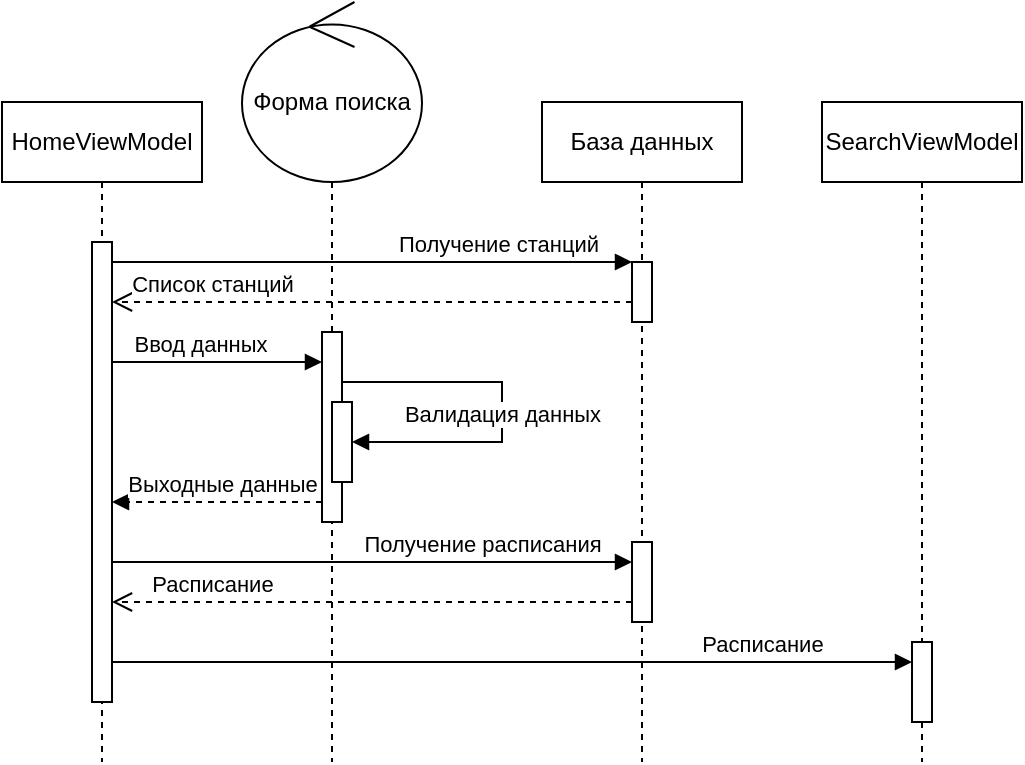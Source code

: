 <mxfile>
    <diagram id="BL9GAvoY1ArBCgM1eiwT" name="Page-1">
        <mxGraphModel dx="1026" dy="529" grid="1" gridSize="10" guides="1" tooltips="1" connect="1" arrows="1" fold="1" page="1" pageScale="1" pageWidth="850" pageHeight="1100" math="0" shadow="0">
            <root>
                <mxCell id="0"/>
                <mxCell id="1" parent="0"/>
                <mxCell id="2" value="HomeViewModel" style="shape=umlLifeline;perimeter=lifelinePerimeter;whiteSpace=wrap;html=1;container=0;dropTarget=0;collapsible=0;recursiveResize=0;outlineConnect=0;portConstraint=eastwest;newEdgeStyle={&quot;edgeStyle&quot;:&quot;elbowEdgeStyle&quot;,&quot;elbow&quot;:&quot;vertical&quot;,&quot;curved&quot;:0,&quot;rounded&quot;:0};" vertex="1" parent="1">
                    <mxGeometry x="270" y="150" width="100" height="330" as="geometry"/>
                </mxCell>
                <mxCell id="3" value="&lt;span style=&quot;color: rgba(0, 0, 0, 0); font-family: monospace; font-size: 0px; text-align: start;&quot;&gt;%3CmxGraphModel%3E%3Croot%3E%3CmxCell%20id%3D%220%22%2F%3E%3CmxCell%20id%3D%221%22%20parent%3D%220%22%2F%3E%3CmxCell%20id%3D%222%22%20value%3D%22dispatch%22%20style%3D%22html%3D1%3BverticalAlign%3Dbottom%3BendArrow%3Dblock%3BedgeStyle%3DelbowEdgeStyle%3Belbow%3Dvertical%3Bcurved%3D0%3Brounded%3D0%3B%22%20edge%3D%221%22%20parent%3D%221%22%3E%3CmxGeometry%20relative%3D%221%22%20as%3D%22geometry%22%3E%3CmxPoint%20x%3D%22530%22%20y%3D%22230%22%20as%3D%22sourcePoint%22%2F%3E%3CArray%20as%3D%22points%22%3E%3CmxPoint%20x%3D%22610%22%20y%3D%22230%22%2F%3E%3C%2FArray%3E%3CmxPoint%20x%3D%22675%22%20y%3D%22230%22%20as%3D%22targetPoint%22%2F%3E%3C%2FmxGeometry%3E%3C%2FmxCell%3E%3C%2Froot%3E%3C%2FmxGraphModel%3E&lt;/span&gt;" style="html=1;points=[];perimeter=orthogonalPerimeter;outlineConnect=0;targetShapes=umlLifeline;portConstraint=eastwest;newEdgeStyle={&quot;edgeStyle&quot;:&quot;elbowEdgeStyle&quot;,&quot;elbow&quot;:&quot;vertical&quot;,&quot;curved&quot;:0,&quot;rounded&quot;:0};" vertex="1" parent="2">
                    <mxGeometry x="45" y="70" width="10" height="230" as="geometry"/>
                </mxCell>
                <mxCell id="6" value="База данных" style="shape=umlLifeline;perimeter=lifelinePerimeter;whiteSpace=wrap;html=1;container=0;dropTarget=0;collapsible=0;recursiveResize=0;outlineConnect=0;portConstraint=eastwest;newEdgeStyle={&quot;edgeStyle&quot;:&quot;elbowEdgeStyle&quot;,&quot;elbow&quot;:&quot;vertical&quot;,&quot;curved&quot;:0,&quot;rounded&quot;:0};" vertex="1" parent="1">
                    <mxGeometry x="540" y="150" width="100" height="330" as="geometry"/>
                </mxCell>
                <mxCell id="7" value="" style="html=1;points=[];perimeter=orthogonalPerimeter;outlineConnect=0;targetShapes=umlLifeline;portConstraint=eastwest;newEdgeStyle={&quot;edgeStyle&quot;:&quot;elbowEdgeStyle&quot;,&quot;elbow&quot;:&quot;vertical&quot;,&quot;curved&quot;:0,&quot;rounded&quot;:0};" vertex="1" parent="6">
                    <mxGeometry x="45" y="80" width="10" height="30" as="geometry"/>
                </mxCell>
                <mxCell id="8" value="Получение станций" style="html=1;verticalAlign=bottom;endArrow=block;edgeStyle=elbowEdgeStyle;elbow=vertical;curved=0;rounded=0;" edge="1" parent="1" source="3" target="7">
                    <mxGeometry x="0.483" relative="1" as="geometry">
                        <mxPoint x="530" y="230" as="sourcePoint"/>
                        <Array as="points">
                            <mxPoint x="510" y="230"/>
                        </Array>
                        <mxPoint as="offset"/>
                    </mxGeometry>
                </mxCell>
                <mxCell id="11" value="Список станций" style="html=1;verticalAlign=bottom;endArrow=open;dashed=1;endSize=8;edgeStyle=elbowEdgeStyle;elbow=vertical;curved=0;rounded=0;" edge="1" parent="1" source="7" target="3">
                    <mxGeometry x="0.621" relative="1" as="geometry">
                        <mxPoint x="405" y="345" as="targetPoint"/>
                        <Array as="points">
                            <mxPoint x="470" y="250"/>
                        </Array>
                        <mxPoint x="600" y="340" as="sourcePoint"/>
                        <mxPoint as="offset"/>
                    </mxGeometry>
                </mxCell>
                <mxCell id="12" value="Ввод данных" style="html=1;verticalAlign=bottom;endArrow=block;edgeStyle=elbowEdgeStyle;elbow=vertical;curved=0;rounded=0;" edge="1" parent="1" source="3" target="23">
                    <mxGeometry x="-0.174" relative="1" as="geometry">
                        <mxPoint x="330" y="250" as="sourcePoint"/>
                        <Array as="points">
                            <mxPoint x="390" y="280"/>
                            <mxPoint x="370" y="250"/>
                        </Array>
                        <mxPoint x="410" y="250" as="targetPoint"/>
                        <mxPoint as="offset"/>
                    </mxGeometry>
                </mxCell>
                <mxCell id="22" value="Форма поиска" style="shape=umlLifeline;participant=umlControl;perimeter=lifelinePerimeter;whiteSpace=wrap;html=1;container=1;collapsible=0;recursiveResize=0;verticalAlign=top;spacingTop=36;outlineConnect=0;size=90;" vertex="1" parent="1">
                    <mxGeometry x="390" y="100" width="90" height="380" as="geometry"/>
                </mxCell>
                <mxCell id="23" value="&lt;span style=&quot;color: rgba(0, 0, 0, 0); font-family: monospace; font-size: 0px; text-align: start;&quot;&gt;%3CmxGraphModel%3E%3Croot%3E%3CmxCell%20id%3D%220%22%2F%3E%3CmxCell%20id%3D%221%22%20parent%3D%220%22%2F%3E%3CmxCell%20id%3D%222%22%20value%3D%22dispatch%22%20style%3D%22html%3D1%3BverticalAlign%3Dbottom%3BendArrow%3Dblock%3BedgeStyle%3DelbowEdgeStyle%3Belbow%3Dvertical%3Bcurved%3D0%3Brounded%3D0%3B%22%20edge%3D%221%22%20parent%3D%221%22%3E%3CmxGeometry%20relative%3D%221%22%20as%3D%22geometry%22%3E%3CmxPoint%20x%3D%22530%22%20y%3D%22230%22%20as%3D%22sourcePoint%22%2F%3E%3CArray%20as%3D%22points%22%3E%3CmxPoint%20x%3D%22610%22%20y%3D%22230%22%2F%3E%3C%2FArray%3E%3CmxPoint%20x%3D%22675%22%20y%3D%22230%22%20as%3D%22targetPoint%22%2F%3E%3C%2FmxGeometry%3E%3C%2FmxCell%3E%3C%2Froot%3E%3C%2FmxGraphModel%3E&lt;/span&gt;" style="html=1;points=[];perimeter=orthogonalPerimeter;outlineConnect=0;targetShapes=umlLifeline;portConstraint=eastwest;newEdgeStyle={&quot;edgeStyle&quot;:&quot;elbowEdgeStyle&quot;,&quot;elbow&quot;:&quot;vertical&quot;,&quot;curved&quot;:0,&quot;rounded&quot;:0};" vertex="1" parent="22">
                    <mxGeometry x="40" y="165" width="10" height="95" as="geometry"/>
                </mxCell>
                <mxCell id="24" value="" style="html=1;points=[];perimeter=orthogonalPerimeter;outlineConnect=0;targetShapes=umlLifeline;portConstraint=eastwest;newEdgeStyle={&quot;edgeStyle&quot;:&quot;elbowEdgeStyle&quot;,&quot;elbow&quot;:&quot;vertical&quot;,&quot;curved&quot;:0,&quot;rounded&quot;:0};" vertex="1" parent="22">
                    <mxGeometry x="45" y="200" width="10" height="40" as="geometry"/>
                </mxCell>
                <mxCell id="25" value="Валидация данных" style="html=1;verticalAlign=bottom;endArrow=block;edgeStyle=elbowEdgeStyle;elbow=vertical;curved=0;rounded=0;" edge="1" parent="22" source="23" target="24">
                    <mxGeometry x="0.128" relative="1" as="geometry">
                        <mxPoint x="-55" y="160" as="sourcePoint"/>
                        <Array as="points">
                            <mxPoint x="130" y="190"/>
                        </Array>
                        <mxPoint x="50" y="160" as="targetPoint"/>
                        <mxPoint as="offset"/>
                    </mxGeometry>
                </mxCell>
                <mxCell id="26" value="Выходные данные" style="html=1;verticalAlign=bottom;endArrow=block;edgeStyle=elbowEdgeStyle;elbow=vertical;curved=0;rounded=0;dashed=1;" edge="1" parent="1" source="23" target="3">
                    <mxGeometry x="-0.048" relative="1" as="geometry">
                        <mxPoint x="405" y="320" as="sourcePoint"/>
                        <Array as="points">
                            <mxPoint x="360" y="350"/>
                        </Array>
                        <mxPoint x="350" y="320" as="targetPoint"/>
                        <mxPoint as="offset"/>
                    </mxGeometry>
                </mxCell>
                <mxCell id="27" value="" style="html=1;points=[];perimeter=orthogonalPerimeter;outlineConnect=0;targetShapes=umlLifeline;portConstraint=eastwest;newEdgeStyle={&quot;edgeStyle&quot;:&quot;elbowEdgeStyle&quot;,&quot;elbow&quot;:&quot;vertical&quot;,&quot;curved&quot;:0,&quot;rounded&quot;:0};" vertex="1" parent="1">
                    <mxGeometry x="585" y="370" width="10" height="40" as="geometry"/>
                </mxCell>
                <mxCell id="28" value="Получение расписания" style="html=1;verticalAlign=bottom;endArrow=block;edgeStyle=elbowEdgeStyle;elbow=vertical;curved=0;rounded=0;" edge="1" parent="1" source="3" target="27">
                    <mxGeometry x="0.423" relative="1" as="geometry">
                        <mxPoint x="335" y="380" as="sourcePoint"/>
                        <Array as="points">
                            <mxPoint x="400" y="380"/>
                            <mxPoint x="380" y="350"/>
                        </Array>
                        <mxPoint x="440" y="380" as="targetPoint"/>
                        <mxPoint as="offset"/>
                    </mxGeometry>
                </mxCell>
                <mxCell id="29" value="Расписание" style="html=1;verticalAlign=bottom;endArrow=open;dashed=1;endSize=8;edgeStyle=elbowEdgeStyle;elbow=vertical;curved=0;rounded=0;" edge="1" parent="1" source="27" target="3">
                    <mxGeometry x="0.621" relative="1" as="geometry">
                        <mxPoint x="320" y="400" as="targetPoint"/>
                        <Array as="points">
                            <mxPoint x="465" y="400"/>
                        </Array>
                        <mxPoint x="610" y="400" as="sourcePoint"/>
                        <mxPoint as="offset"/>
                    </mxGeometry>
                </mxCell>
                <mxCell id="30" value="SearchViewModel" style="shape=umlLifeline;perimeter=lifelinePerimeter;whiteSpace=wrap;html=1;container=1;collapsible=0;recursiveResize=0;outlineConnect=0;fontSize=12;" vertex="1" parent="1">
                    <mxGeometry x="680" y="150" width="100" height="330" as="geometry"/>
                </mxCell>
                <mxCell id="31" value="" style="html=1;points=[];perimeter=orthogonalPerimeter;outlineConnect=0;targetShapes=umlLifeline;portConstraint=eastwest;newEdgeStyle={&quot;edgeStyle&quot;:&quot;elbowEdgeStyle&quot;,&quot;elbow&quot;:&quot;vertical&quot;,&quot;curved&quot;:0,&quot;rounded&quot;:0};" vertex="1" parent="30">
                    <mxGeometry x="45" y="270" width="10" height="40" as="geometry"/>
                </mxCell>
                <mxCell id="32" value="Расписание" style="html=1;verticalAlign=bottom;endArrow=block;edgeStyle=elbowEdgeStyle;elbow=vertical;curved=0;rounded=0;" edge="1" parent="1" source="3" target="31">
                    <mxGeometry x="0.625" relative="1" as="geometry">
                        <mxPoint x="280" y="450" as="sourcePoint"/>
                        <Array as="points">
                            <mxPoint x="470" y="430"/>
                            <mxPoint x="470" y="450"/>
                            <mxPoint x="335" y="420"/>
                        </Array>
                        <mxPoint x="540" y="450" as="targetPoint"/>
                        <mxPoint as="offset"/>
                    </mxGeometry>
                </mxCell>
            </root>
        </mxGraphModel>
    </diagram>
</mxfile>